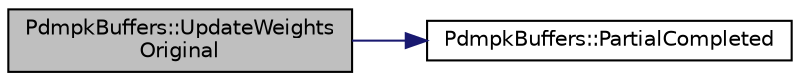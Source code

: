 digraph "PdmpkBuffers::UpdateWeightsOriginal"
{
 // INTERACTIVE_SVG=YES
  edge [fontname="Helvetica",fontsize="10",labelfontname="Helvetica",labelfontsize="10"];
  node [fontname="Helvetica",fontsize="10",shape=record];
  rankdir="LR";
  Node106 [label="PdmpkBuffers::UpdateWeights\lOriginal",height=0.2,width=0.4,color="black", fillcolor="grey75", style="filled", fontcolor="black"];
  Node106 -> Node107 [color="midnightblue",fontsize="10",style="solid",fontname="Helvetica"];
  Node107 [label="PdmpkBuffers::PartialCompleted",height=0.2,width=0.4,color="black", fillcolor="white", style="filled",URL="$classPdmpkBuffers.html#a2dbbdb874cd2950a8b6cf719e658a65c",tooltip="Calculate the amount a partial vertex is computed: computed neighbours/all neighbours. "];
}
